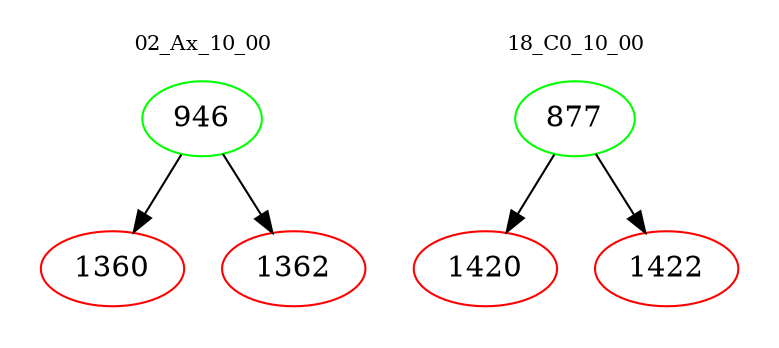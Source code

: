 digraph{
subgraph cluster_0 {
color = white
label = "02_Ax_10_00";
fontsize=10;
T0_946 [label="946", color="green"]
T0_946 -> T0_1360 [color="black"]
T0_1360 [label="1360", color="red"]
T0_946 -> T0_1362 [color="black"]
T0_1362 [label="1362", color="red"]
}
subgraph cluster_1 {
color = white
label = "18_C0_10_00";
fontsize=10;
T1_877 [label="877", color="green"]
T1_877 -> T1_1420 [color="black"]
T1_1420 [label="1420", color="red"]
T1_877 -> T1_1422 [color="black"]
T1_1422 [label="1422", color="red"]
}
}

